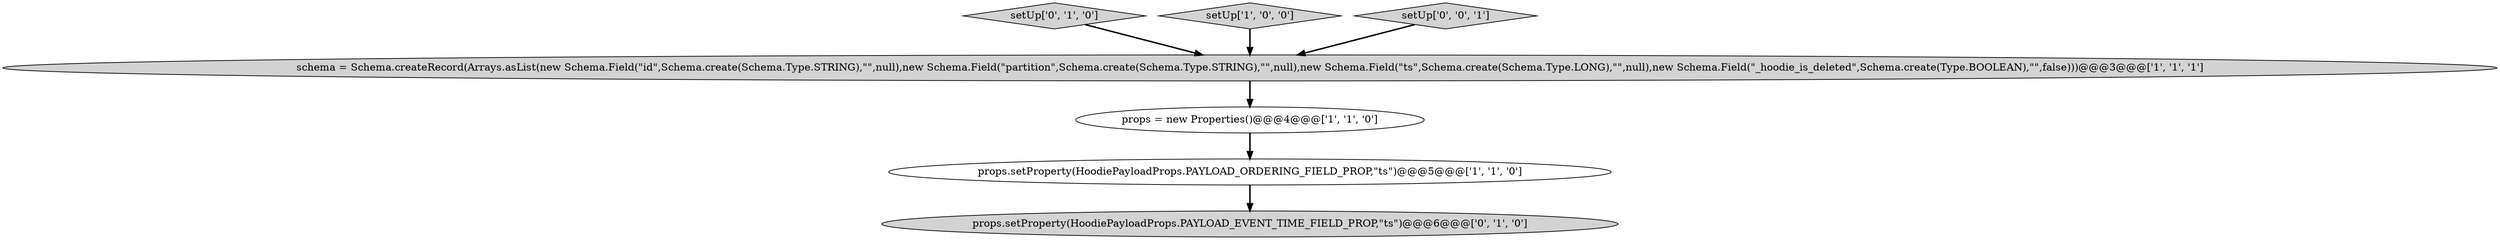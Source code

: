 digraph {
5 [style = filled, label = "props.setProperty(HoodiePayloadProps.PAYLOAD_EVENT_TIME_FIELD_PROP,\"ts\")@@@6@@@['0', '1', '0']", fillcolor = lightgray, shape = ellipse image = "AAA1AAABBB2BBB"];
2 [style = filled, label = "props = new Properties()@@@4@@@['1', '1', '0']", fillcolor = white, shape = ellipse image = "AAA0AAABBB1BBB"];
4 [style = filled, label = "setUp['0', '1', '0']", fillcolor = lightgray, shape = diamond image = "AAA0AAABBB2BBB"];
3 [style = filled, label = "schema = Schema.createRecord(Arrays.asList(new Schema.Field(\"id\",Schema.create(Schema.Type.STRING),\"\",null),new Schema.Field(\"partition\",Schema.create(Schema.Type.STRING),\"\",null),new Schema.Field(\"ts\",Schema.create(Schema.Type.LONG),\"\",null),new Schema.Field(\"_hoodie_is_deleted\",Schema.create(Type.BOOLEAN),\"\",false)))@@@3@@@['1', '1', '1']", fillcolor = lightgray, shape = ellipse image = "AAA0AAABBB1BBB"];
0 [style = filled, label = "setUp['1', '0', '0']", fillcolor = lightgray, shape = diamond image = "AAA0AAABBB1BBB"];
6 [style = filled, label = "setUp['0', '0', '1']", fillcolor = lightgray, shape = diamond image = "AAA0AAABBB3BBB"];
1 [style = filled, label = "props.setProperty(HoodiePayloadProps.PAYLOAD_ORDERING_FIELD_PROP,\"ts\")@@@5@@@['1', '1', '0']", fillcolor = white, shape = ellipse image = "AAA0AAABBB1BBB"];
0->3 [style = bold, label=""];
4->3 [style = bold, label=""];
2->1 [style = bold, label=""];
6->3 [style = bold, label=""];
3->2 [style = bold, label=""];
1->5 [style = bold, label=""];
}
